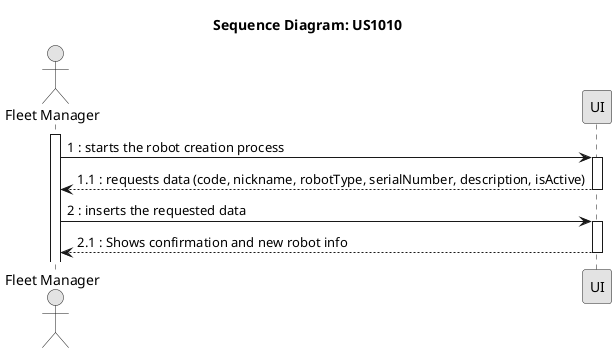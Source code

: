 @startuml
skinparam Monochrome true
skinparam PackageStyle rectangle
skinparam Shadowing false

title Sequence Diagram: US1010

actor "Fleet Manager" as User
participant "UI" as UI 

activate User
User -> UI : 1 : starts the robot creation process
activate UI
UI --> User : 1.1 : requests data (code, nickname, robotType, serialNumber, description, isActive)
deactivate UI
User -> UI : 2 : inserts the requested data 
activate UI
UI --> User : 2.1 : Shows confirmation and new robot info

deactivate UI

@enduml
